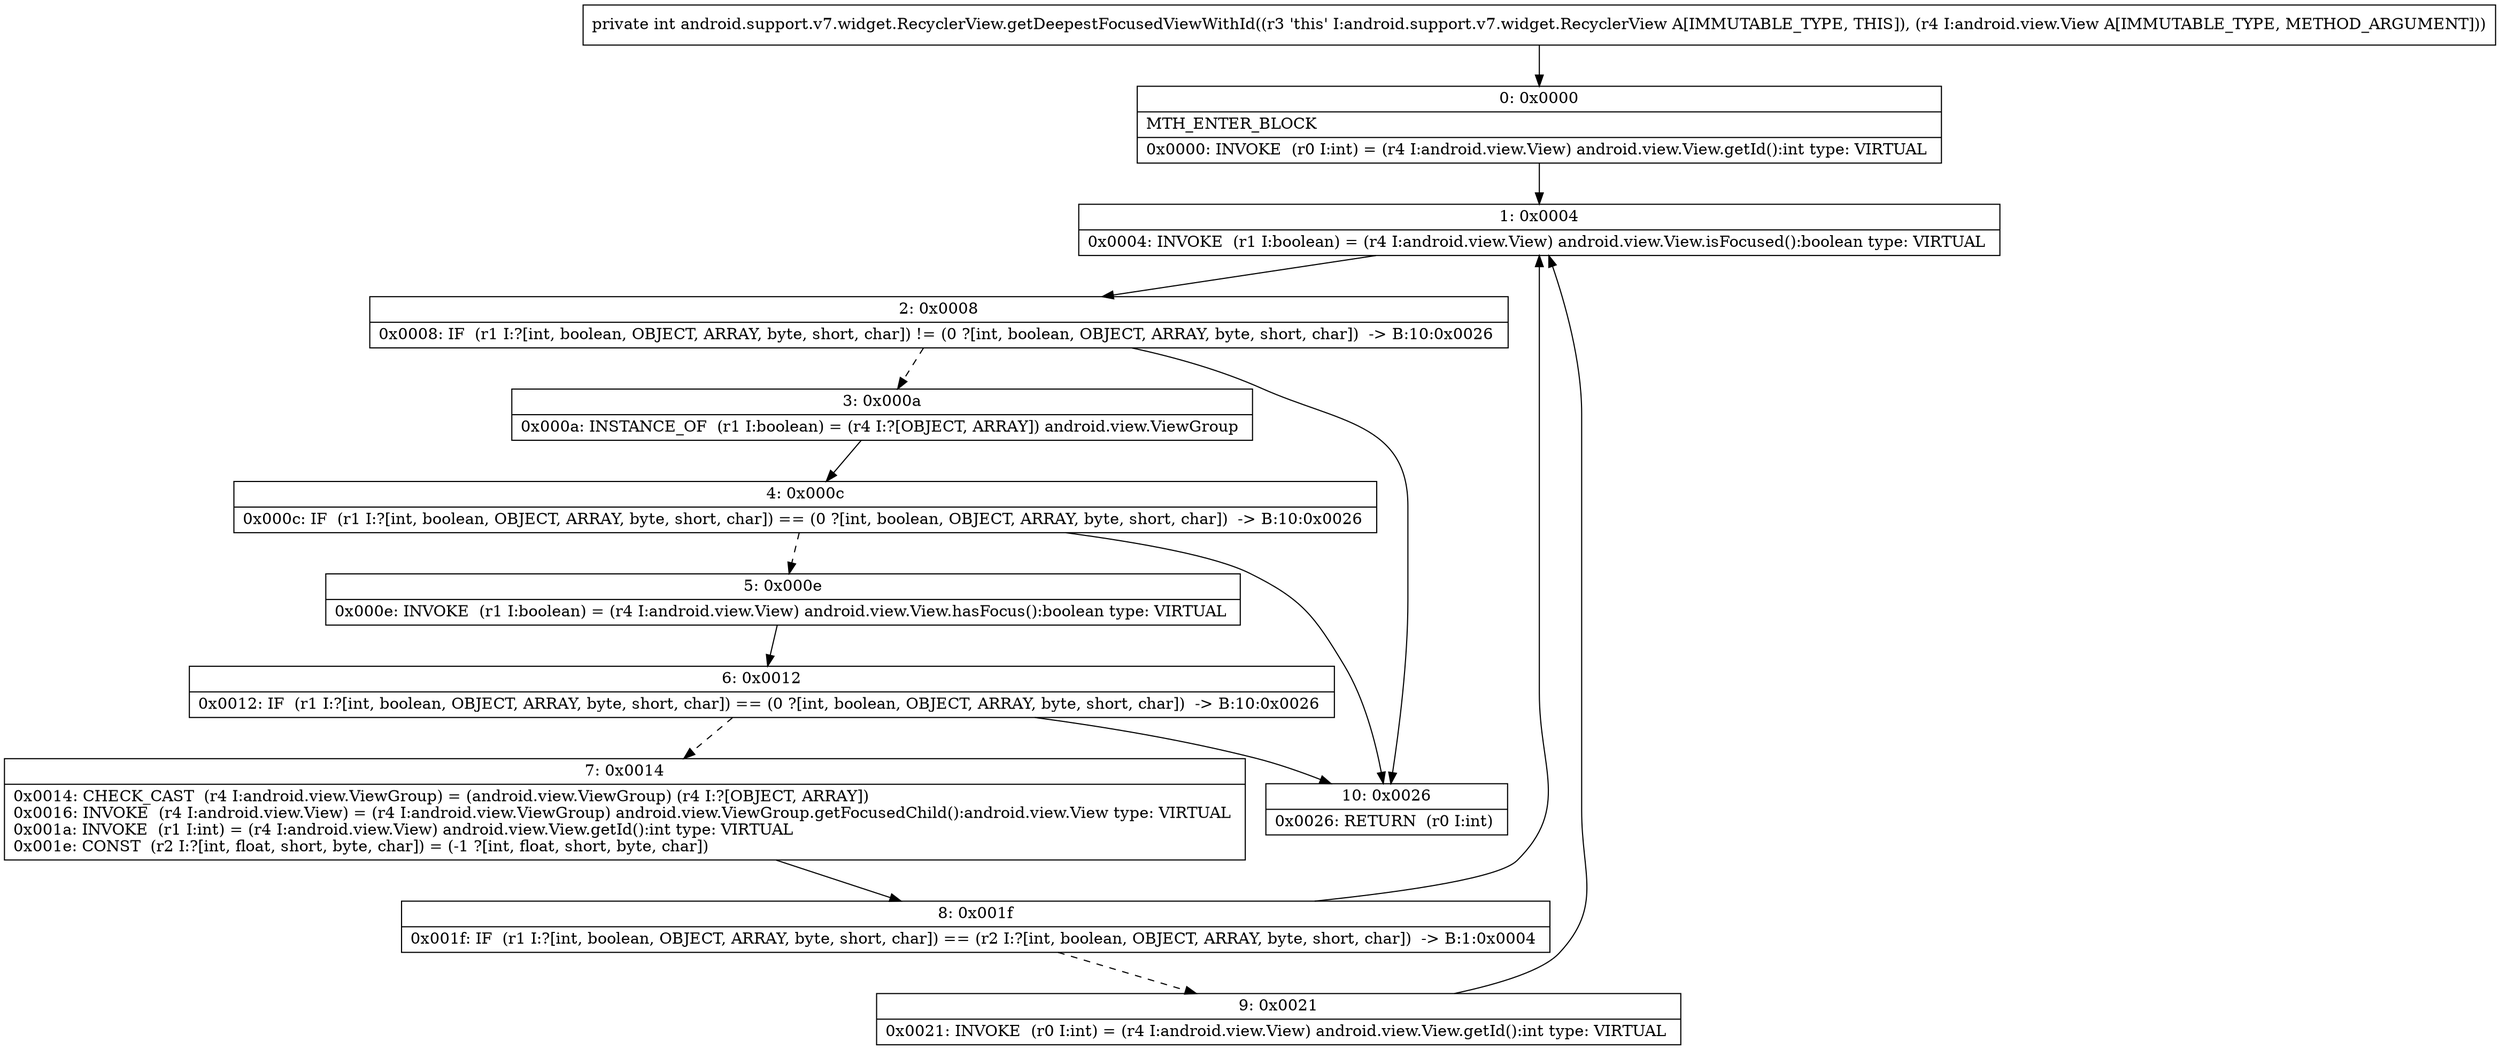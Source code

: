 digraph "CFG forandroid.support.v7.widget.RecyclerView.getDeepestFocusedViewWithId(Landroid\/view\/View;)I" {
Node_0 [shape=record,label="{0\:\ 0x0000|MTH_ENTER_BLOCK\l|0x0000: INVOKE  (r0 I:int) = (r4 I:android.view.View) android.view.View.getId():int type: VIRTUAL \l}"];
Node_1 [shape=record,label="{1\:\ 0x0004|0x0004: INVOKE  (r1 I:boolean) = (r4 I:android.view.View) android.view.View.isFocused():boolean type: VIRTUAL \l}"];
Node_2 [shape=record,label="{2\:\ 0x0008|0x0008: IF  (r1 I:?[int, boolean, OBJECT, ARRAY, byte, short, char]) != (0 ?[int, boolean, OBJECT, ARRAY, byte, short, char])  \-\> B:10:0x0026 \l}"];
Node_3 [shape=record,label="{3\:\ 0x000a|0x000a: INSTANCE_OF  (r1 I:boolean) = (r4 I:?[OBJECT, ARRAY]) android.view.ViewGroup \l}"];
Node_4 [shape=record,label="{4\:\ 0x000c|0x000c: IF  (r1 I:?[int, boolean, OBJECT, ARRAY, byte, short, char]) == (0 ?[int, boolean, OBJECT, ARRAY, byte, short, char])  \-\> B:10:0x0026 \l}"];
Node_5 [shape=record,label="{5\:\ 0x000e|0x000e: INVOKE  (r1 I:boolean) = (r4 I:android.view.View) android.view.View.hasFocus():boolean type: VIRTUAL \l}"];
Node_6 [shape=record,label="{6\:\ 0x0012|0x0012: IF  (r1 I:?[int, boolean, OBJECT, ARRAY, byte, short, char]) == (0 ?[int, boolean, OBJECT, ARRAY, byte, short, char])  \-\> B:10:0x0026 \l}"];
Node_7 [shape=record,label="{7\:\ 0x0014|0x0014: CHECK_CAST  (r4 I:android.view.ViewGroup) = (android.view.ViewGroup) (r4 I:?[OBJECT, ARRAY]) \l0x0016: INVOKE  (r4 I:android.view.View) = (r4 I:android.view.ViewGroup) android.view.ViewGroup.getFocusedChild():android.view.View type: VIRTUAL \l0x001a: INVOKE  (r1 I:int) = (r4 I:android.view.View) android.view.View.getId():int type: VIRTUAL \l0x001e: CONST  (r2 I:?[int, float, short, byte, char]) = (\-1 ?[int, float, short, byte, char]) \l}"];
Node_8 [shape=record,label="{8\:\ 0x001f|0x001f: IF  (r1 I:?[int, boolean, OBJECT, ARRAY, byte, short, char]) == (r2 I:?[int, boolean, OBJECT, ARRAY, byte, short, char])  \-\> B:1:0x0004 \l}"];
Node_9 [shape=record,label="{9\:\ 0x0021|0x0021: INVOKE  (r0 I:int) = (r4 I:android.view.View) android.view.View.getId():int type: VIRTUAL \l}"];
Node_10 [shape=record,label="{10\:\ 0x0026|0x0026: RETURN  (r0 I:int) \l}"];
MethodNode[shape=record,label="{private int android.support.v7.widget.RecyclerView.getDeepestFocusedViewWithId((r3 'this' I:android.support.v7.widget.RecyclerView A[IMMUTABLE_TYPE, THIS]), (r4 I:android.view.View A[IMMUTABLE_TYPE, METHOD_ARGUMENT])) }"];
MethodNode -> Node_0;
Node_0 -> Node_1;
Node_1 -> Node_2;
Node_2 -> Node_3[style=dashed];
Node_2 -> Node_10;
Node_3 -> Node_4;
Node_4 -> Node_5[style=dashed];
Node_4 -> Node_10;
Node_5 -> Node_6;
Node_6 -> Node_7[style=dashed];
Node_6 -> Node_10;
Node_7 -> Node_8;
Node_8 -> Node_1;
Node_8 -> Node_9[style=dashed];
Node_9 -> Node_1;
}

